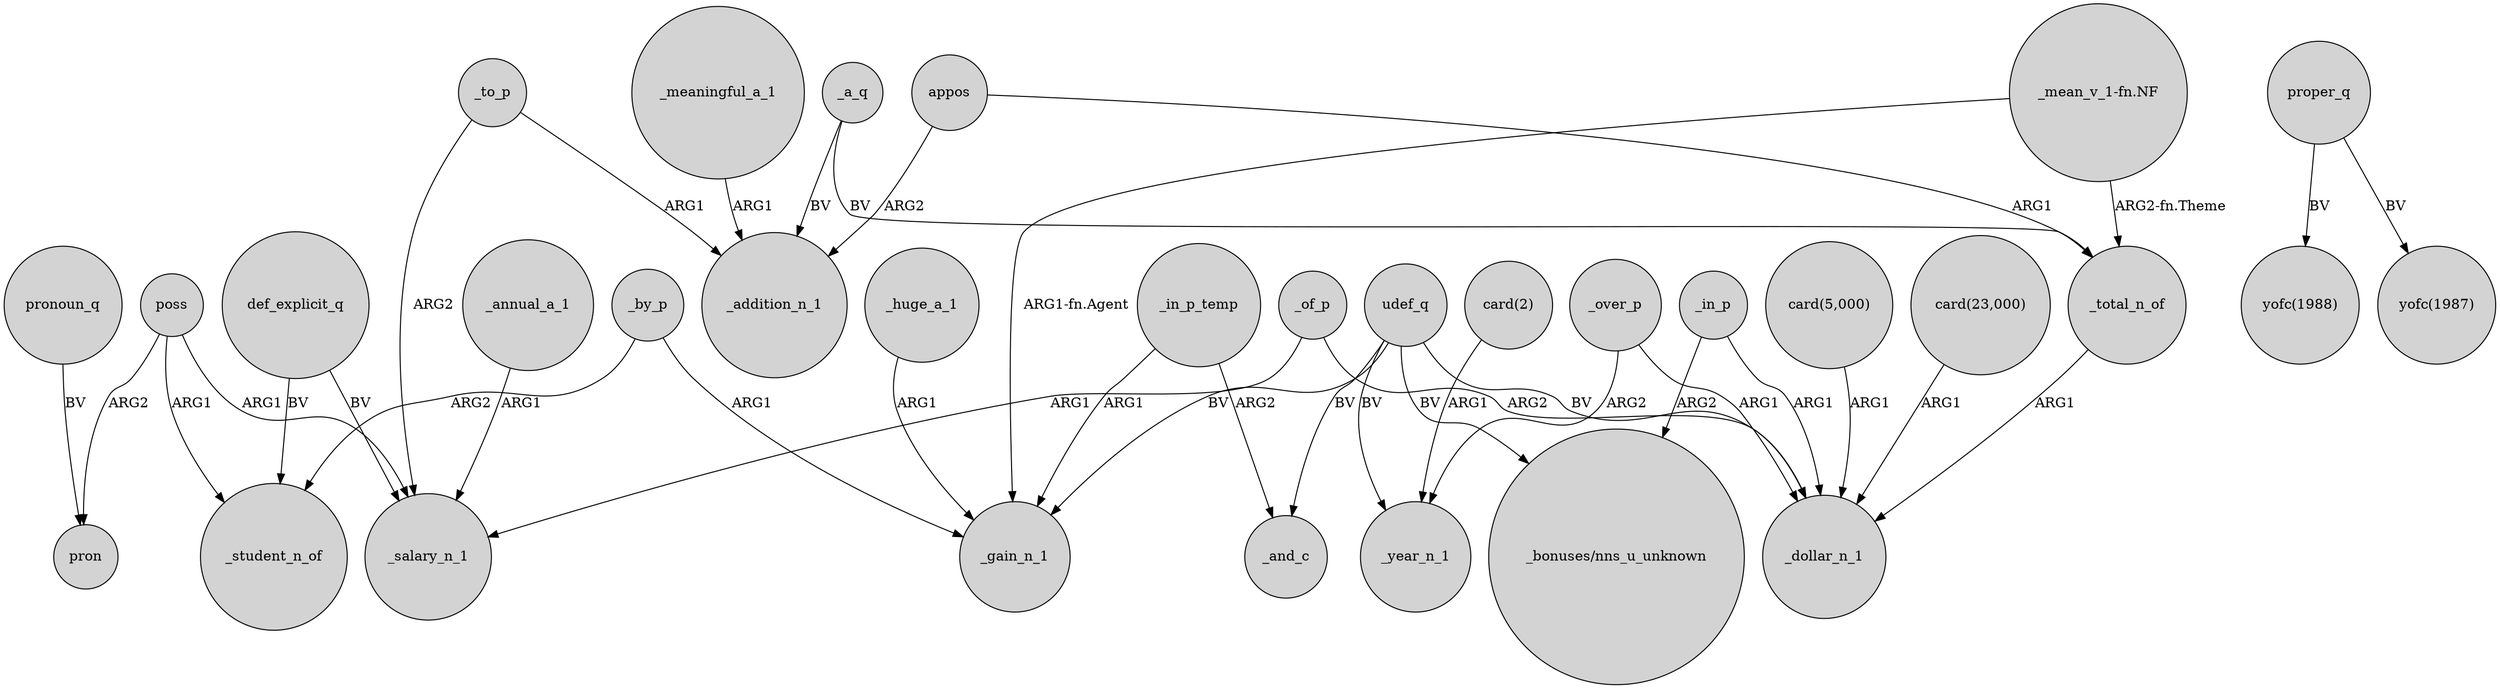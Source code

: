 digraph {
	node [shape=circle style=filled]
	def_explicit_q -> _student_n_of [label=BV]
	"_mean_v_1-fn.NF" -> _gain_n_1 [label="ARG1-fn.Agent"]
	poss -> pron [label=ARG2]
	udef_q -> _gain_n_1 [label=BV]
	_by_p -> _gain_n_1 [label=ARG1]
	_total_n_of -> _dollar_n_1 [label=ARG1]
	_of_p -> _salary_n_1 [label=ARG1]
	pronoun_q -> pron [label=BV]
	"_mean_v_1-fn.NF" -> _total_n_of [label="ARG2-fn.Theme"]
	"card(2)" -> _year_n_1 [label=ARG1]
	proper_q -> "yofc(1988)" [label=BV]
	poss -> _salary_n_1 [label=ARG1]
	_a_q -> _addition_n_1 [label=BV]
	_to_p -> _salary_n_1 [label=ARG2]
	_in_p_temp -> _and_c [label=ARG2]
	proper_q -> "yofc(1987)" [label=BV]
	udef_q -> "_bonuses/nns_u_unknown" [label=BV]
	_by_p -> _student_n_of [label=ARG2]
	_over_p -> _year_n_1 [label=ARG2]
	poss -> _student_n_of [label=ARG1]
	_in_p -> "_bonuses/nns_u_unknown" [label=ARG2]
	_meaningful_a_1 -> _addition_n_1 [label=ARG1]
	_huge_a_1 -> _gain_n_1 [label=ARG1]
	appos -> _total_n_of [label=ARG1]
	_a_q -> _total_n_of [label=BV]
	"card(5,000)" -> _dollar_n_1 [label=ARG1]
	_in_p -> _dollar_n_1 [label=ARG1]
	udef_q -> _year_n_1 [label=BV]
	def_explicit_q -> _salary_n_1 [label=BV]
	_annual_a_1 -> _salary_n_1 [label=ARG1]
	_of_p -> _dollar_n_1 [label=ARG2]
	_in_p_temp -> _gain_n_1 [label=ARG1]
	udef_q -> _and_c [label=BV]
	appos -> _addition_n_1 [label=ARG2]
	_to_p -> _addition_n_1 [label=ARG1]
	udef_q -> _dollar_n_1 [label=BV]
	_over_p -> _dollar_n_1 [label=ARG1]
	"card(23,000)" -> _dollar_n_1 [label=ARG1]
}
